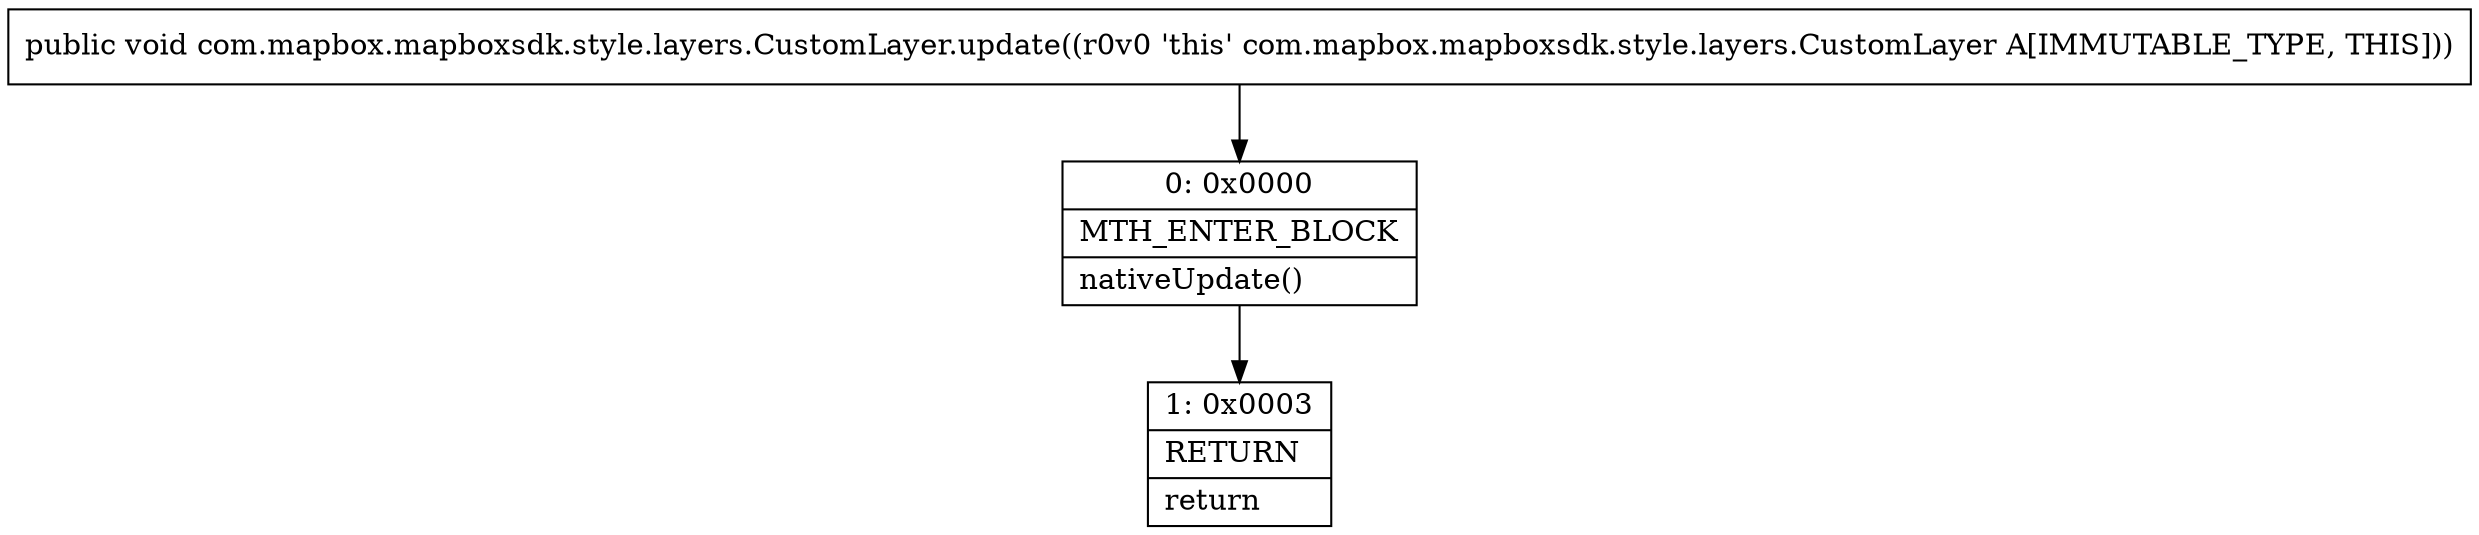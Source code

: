 digraph "CFG forcom.mapbox.mapboxsdk.style.layers.CustomLayer.update()V" {
Node_0 [shape=record,label="{0\:\ 0x0000|MTH_ENTER_BLOCK\l|nativeUpdate()\l}"];
Node_1 [shape=record,label="{1\:\ 0x0003|RETURN\l|return\l}"];
MethodNode[shape=record,label="{public void com.mapbox.mapboxsdk.style.layers.CustomLayer.update((r0v0 'this' com.mapbox.mapboxsdk.style.layers.CustomLayer A[IMMUTABLE_TYPE, THIS])) }"];
MethodNode -> Node_0;
Node_0 -> Node_1;
}

